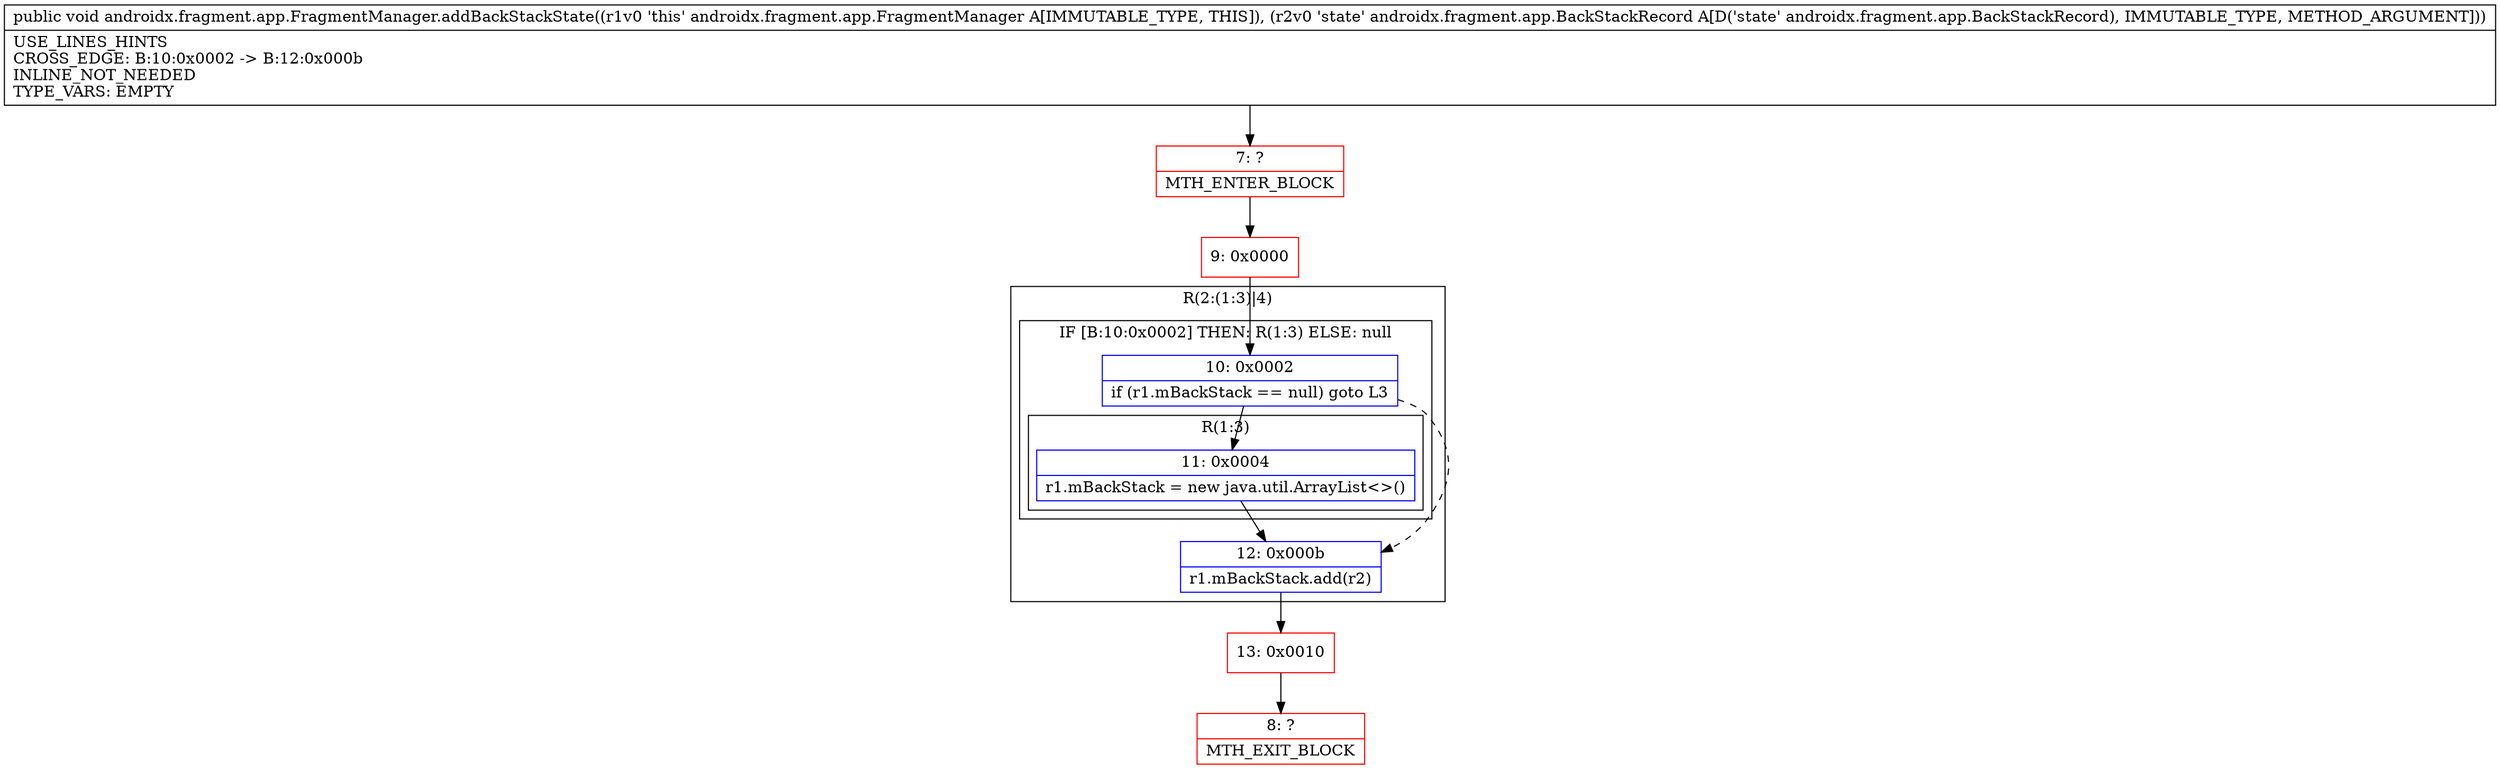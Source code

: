 digraph "CFG forandroidx.fragment.app.FragmentManager.addBackStackState(Landroidx\/fragment\/app\/BackStackRecord;)V" {
subgraph cluster_Region_38047808 {
label = "R(2:(1:3)|4)";
node [shape=record,color=blue];
subgraph cluster_IfRegion_339583385 {
label = "IF [B:10:0x0002] THEN: R(1:3) ELSE: null";
node [shape=record,color=blue];
Node_10 [shape=record,label="{10\:\ 0x0002|if (r1.mBackStack == null) goto L3\l}"];
subgraph cluster_Region_2085742192 {
label = "R(1:3)";
node [shape=record,color=blue];
Node_11 [shape=record,label="{11\:\ 0x0004|r1.mBackStack = new java.util.ArrayList\<\>()\l}"];
}
}
Node_12 [shape=record,label="{12\:\ 0x000b|r1.mBackStack.add(r2)\l}"];
}
Node_7 [shape=record,color=red,label="{7\:\ ?|MTH_ENTER_BLOCK\l}"];
Node_9 [shape=record,color=red,label="{9\:\ 0x0000}"];
Node_13 [shape=record,color=red,label="{13\:\ 0x0010}"];
Node_8 [shape=record,color=red,label="{8\:\ ?|MTH_EXIT_BLOCK\l}"];
MethodNode[shape=record,label="{public void androidx.fragment.app.FragmentManager.addBackStackState((r1v0 'this' androidx.fragment.app.FragmentManager A[IMMUTABLE_TYPE, THIS]), (r2v0 'state' androidx.fragment.app.BackStackRecord A[D('state' androidx.fragment.app.BackStackRecord), IMMUTABLE_TYPE, METHOD_ARGUMENT]))  | USE_LINES_HINTS\lCROSS_EDGE: B:10:0x0002 \-\> B:12:0x000b\lINLINE_NOT_NEEDED\lTYPE_VARS: EMPTY\l}"];
MethodNode -> Node_7;Node_10 -> Node_11;
Node_10 -> Node_12[style=dashed];
Node_11 -> Node_12;
Node_12 -> Node_13;
Node_7 -> Node_9;
Node_9 -> Node_10;
Node_13 -> Node_8;
}

